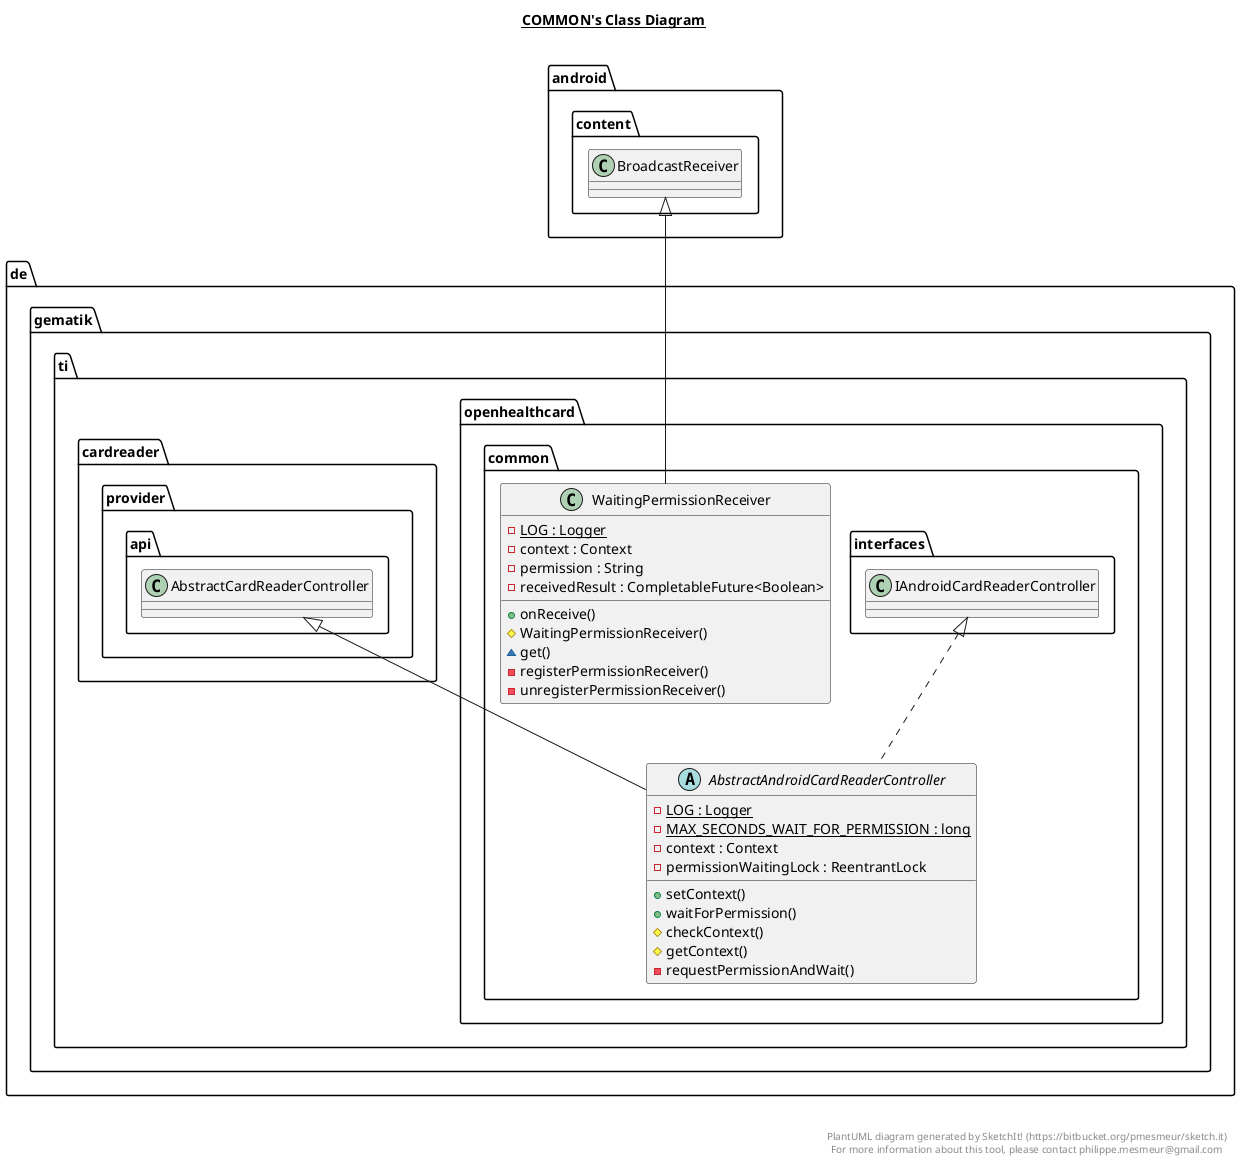 @startuml

title __COMMON's Class Diagram__\n

  namespace de.gematik.ti.openhealthcard.common {
    abstract class de.gematik.ti.openhealthcard.common.AbstractAndroidCardReaderController {
        {static} - LOG : Logger
        {static} - MAX_SECONDS_WAIT_FOR_PERMISSION : long
        - context : Context
        - permissionWaitingLock : ReentrantLock
        + setContext()
        + waitForPermission()
        # checkContext()
        # getContext()
        - requestPermissionAndWait()
    }
  }
  

  namespace de.gematik.ti.openhealthcard.common {
    class de.gematik.ti.openhealthcard.common.WaitingPermissionReceiver {
        {static} - LOG : Logger
        - context : Context
        - permission : String
        - receivedResult : CompletableFuture<Boolean>
        + onReceive()
        # WaitingPermissionReceiver()
        ~ get()
        - registerPermissionReceiver()
        - unregisterPermissionReceiver()
    }
  }
  

  de.gematik.ti.openhealthcard.common.AbstractAndroidCardReaderController .up.|> de.gematik.ti.openhealthcard.common.interfaces.IAndroidCardReaderController
  de.gematik.ti.openhealthcard.common.AbstractAndroidCardReaderController -up-|> de.gematik.ti.cardreader.provider.api.AbstractCardReaderController
  de.gematik.ti.openhealthcard.common.WaitingPermissionReceiver -up-|> android.content.BroadcastReceiver


right footer


PlantUML diagram generated by SketchIt! (https://bitbucket.org/pmesmeur/sketch.it)
For more information about this tool, please contact philippe.mesmeur@gmail.com
endfooter

@enduml
